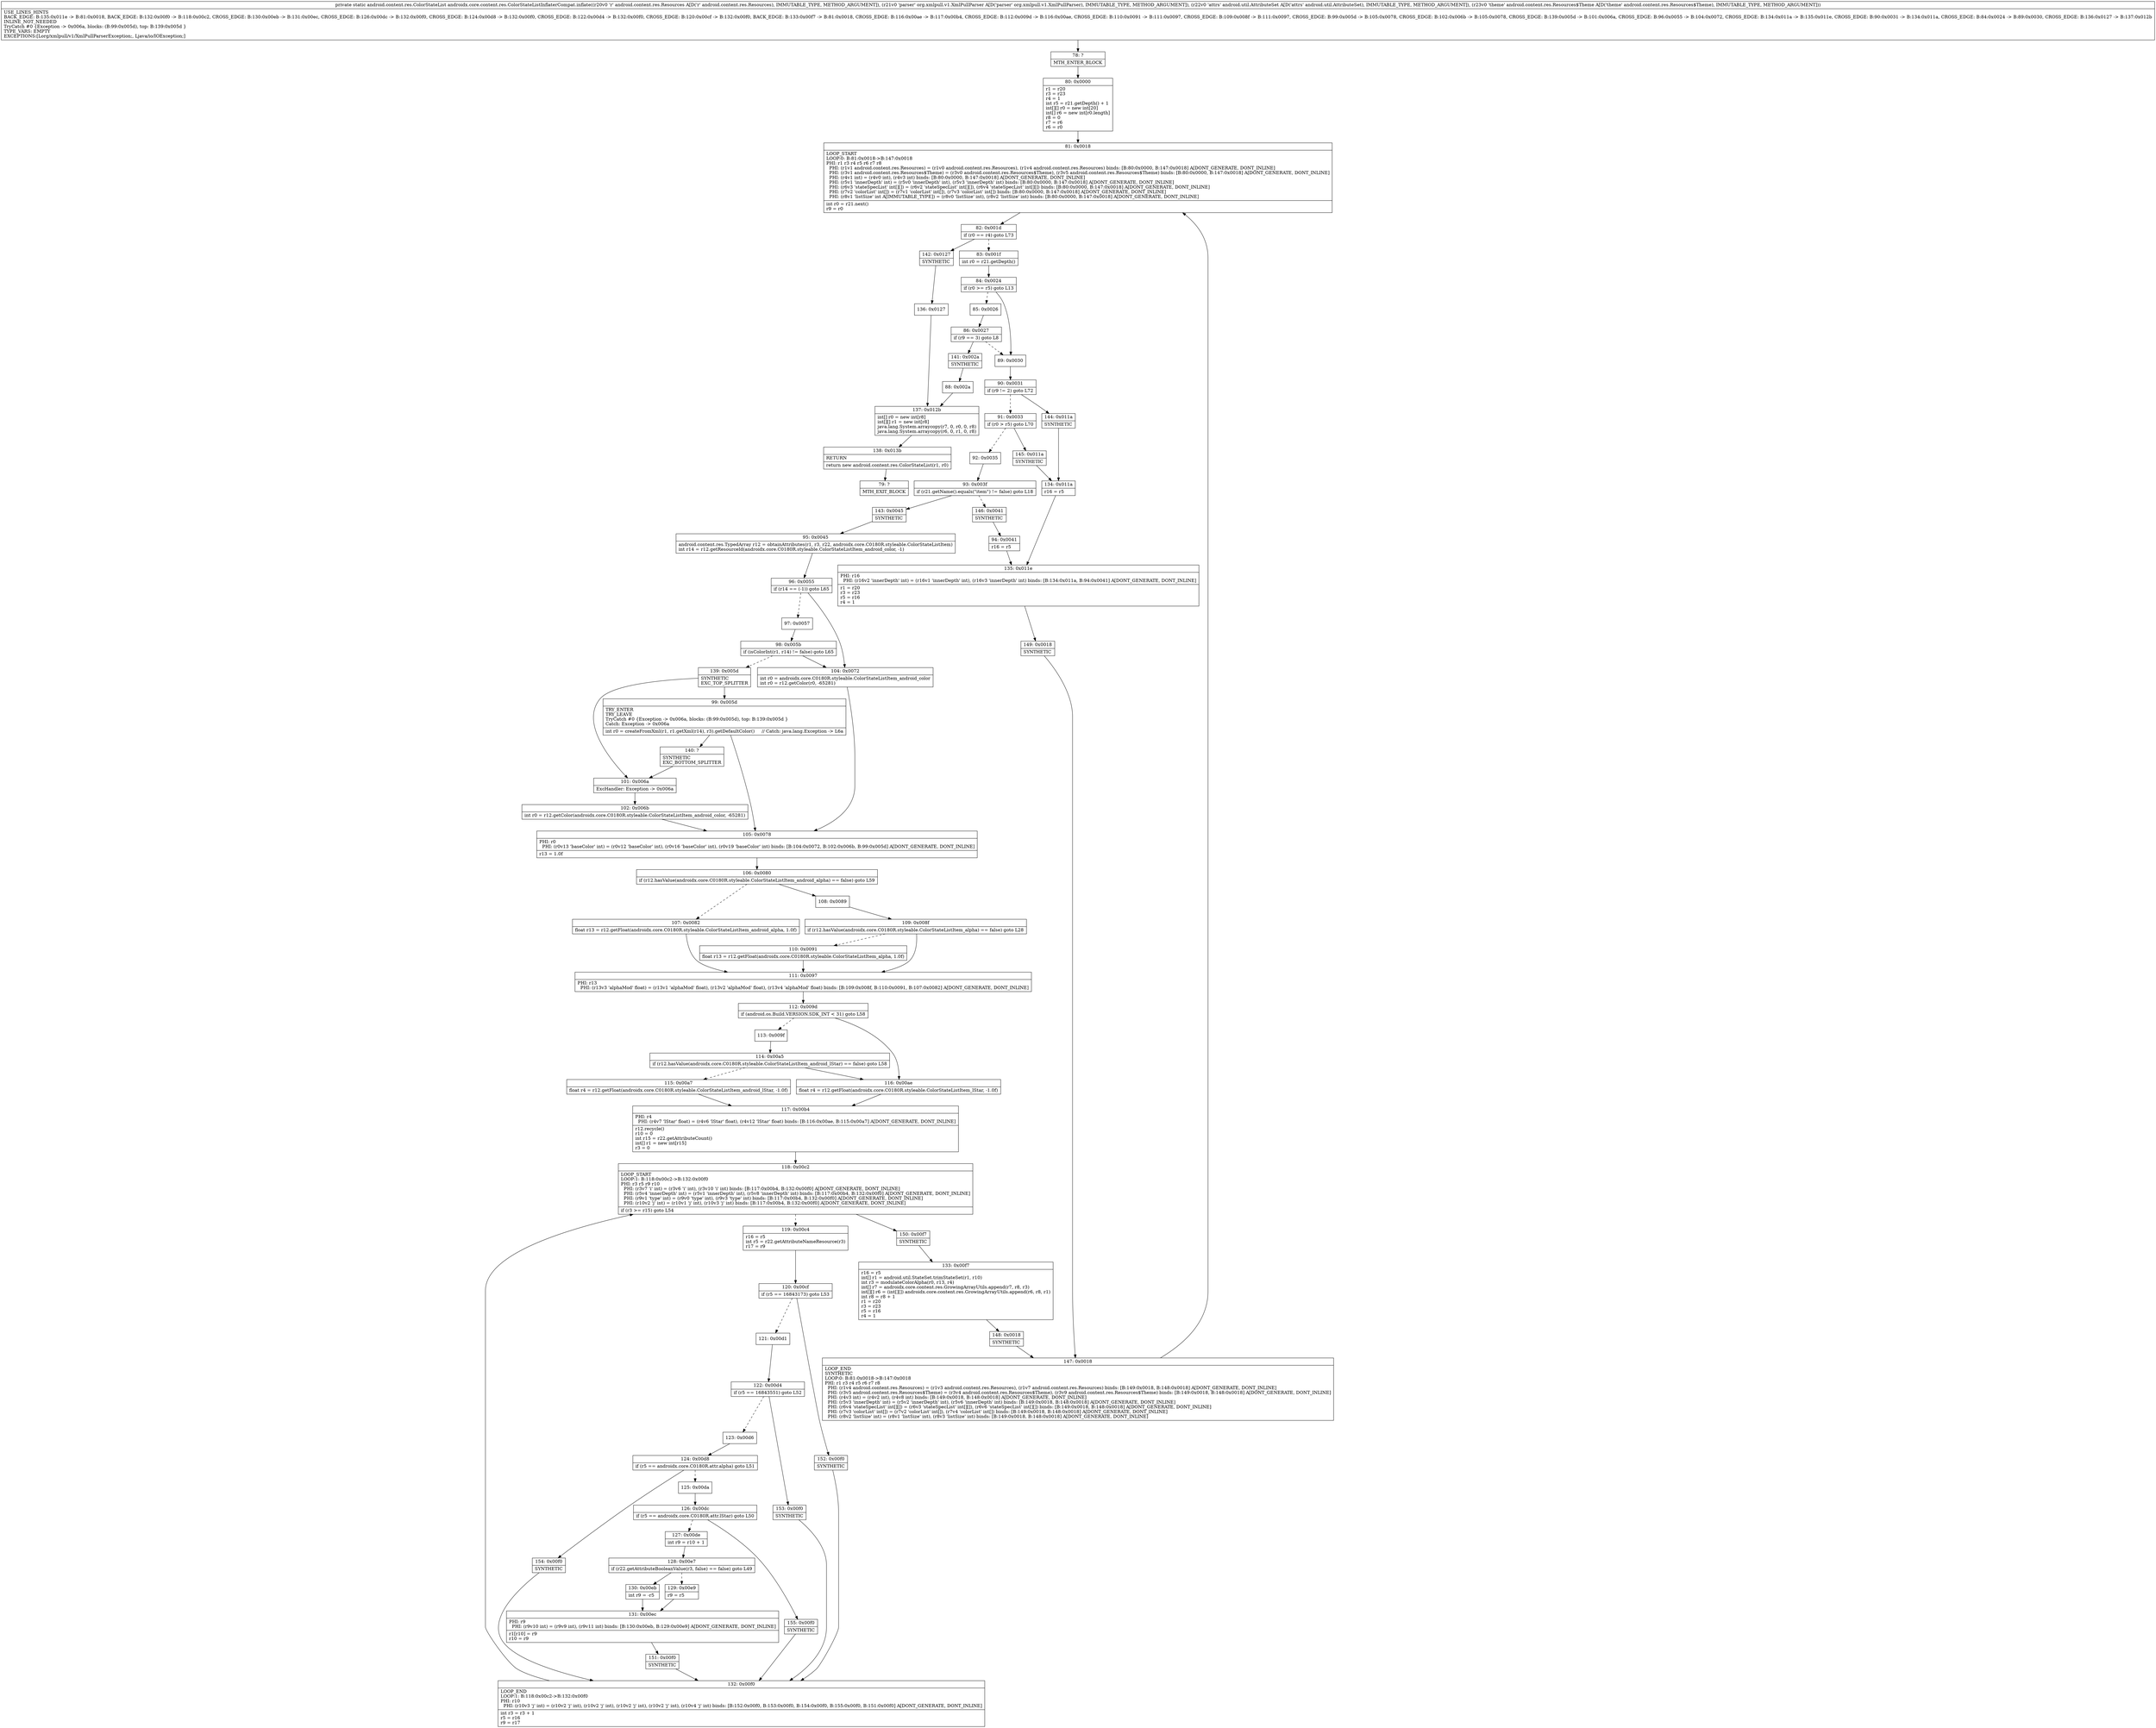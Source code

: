 digraph "CFG forandroidx.core.content.res.ColorStateListInflaterCompat.inflate(Landroid\/content\/res\/Resources;Lorg\/xmlpull\/v1\/XmlPullParser;Landroid\/util\/AttributeSet;Landroid\/content\/res\/Resources$Theme;)Landroid\/content\/res\/ColorStateList;" {
Node_78 [shape=record,label="{78\:\ ?|MTH_ENTER_BLOCK\l}"];
Node_80 [shape=record,label="{80\:\ 0x0000|r1 = r20\lr3 = r23\lr4 = 1\lint r5 = r21.getDepth() + 1\lint[][] r0 = new int[20]\lint[] r6 = new int[r0.length]\lr8 = 0\lr7 = r6\lr6 = r0\l}"];
Node_81 [shape=record,label="{81\:\ 0x0018|LOOP_START\lLOOP:0: B:81:0x0018\-\>B:147:0x0018\lPHI: r1 r3 r4 r5 r6 r7 r8 \l  PHI: (r1v1 android.content.res.Resources) = (r1v0 android.content.res.Resources), (r1v4 android.content.res.Resources) binds: [B:80:0x0000, B:147:0x0018] A[DONT_GENERATE, DONT_INLINE]\l  PHI: (r3v1 android.content.res.Resources$Theme) = (r3v0 android.content.res.Resources$Theme), (r3v5 android.content.res.Resources$Theme) binds: [B:80:0x0000, B:147:0x0018] A[DONT_GENERATE, DONT_INLINE]\l  PHI: (r4v1 int) = (r4v0 int), (r4v3 int) binds: [B:80:0x0000, B:147:0x0018] A[DONT_GENERATE, DONT_INLINE]\l  PHI: (r5v1 'innerDepth' int) = (r5v0 'innerDepth' int), (r5v3 'innerDepth' int) binds: [B:80:0x0000, B:147:0x0018] A[DONT_GENERATE, DONT_INLINE]\l  PHI: (r6v3 'stateSpecList' int[][]) = (r6v2 'stateSpecList' int[][]), (r6v4 'stateSpecList' int[][]) binds: [B:80:0x0000, B:147:0x0018] A[DONT_GENERATE, DONT_INLINE]\l  PHI: (r7v2 'colorList' int[]) = (r7v1 'colorList' int[]), (r7v3 'colorList' int[]) binds: [B:80:0x0000, B:147:0x0018] A[DONT_GENERATE, DONT_INLINE]\l  PHI: (r8v1 'listSize' int A[IMMUTABLE_TYPE]) = (r8v0 'listSize' int), (r8v2 'listSize' int) binds: [B:80:0x0000, B:147:0x0018] A[DONT_GENERATE, DONT_INLINE]\l|int r0 = r21.next()\lr9 = r0\l}"];
Node_82 [shape=record,label="{82\:\ 0x001d|if (r0 == r4) goto L73\l}"];
Node_83 [shape=record,label="{83\:\ 0x001f|int r0 = r21.getDepth()\l}"];
Node_84 [shape=record,label="{84\:\ 0x0024|if (r0 \>= r5) goto L13\l}"];
Node_85 [shape=record,label="{85\:\ 0x0026}"];
Node_86 [shape=record,label="{86\:\ 0x0027|if (r9 == 3) goto L8\l}"];
Node_141 [shape=record,label="{141\:\ 0x002a|SYNTHETIC\l}"];
Node_88 [shape=record,label="{88\:\ 0x002a}"];
Node_137 [shape=record,label="{137\:\ 0x012b|int[] r0 = new int[r8]\lint[][] r1 = new int[r8]\ljava.lang.System.arraycopy(r7, 0, r0, 0, r8)\ljava.lang.System.arraycopy(r6, 0, r1, 0, r8)\l}"];
Node_138 [shape=record,label="{138\:\ 0x013b|RETURN\l|return new android.content.res.ColorStateList(r1, r0)\l}"];
Node_79 [shape=record,label="{79\:\ ?|MTH_EXIT_BLOCK\l}"];
Node_89 [shape=record,label="{89\:\ 0x0030}"];
Node_90 [shape=record,label="{90\:\ 0x0031|if (r9 != 2) goto L72\l}"];
Node_91 [shape=record,label="{91\:\ 0x0033|if (r0 \> r5) goto L70\l}"];
Node_92 [shape=record,label="{92\:\ 0x0035}"];
Node_93 [shape=record,label="{93\:\ 0x003f|if (r21.getName().equals(\"item\") != false) goto L18\l}"];
Node_143 [shape=record,label="{143\:\ 0x0045|SYNTHETIC\l}"];
Node_95 [shape=record,label="{95\:\ 0x0045|android.content.res.TypedArray r12 = obtainAttributes(r1, r3, r22, androidx.core.C0180R.styleable.ColorStateListItem)\lint r14 = r12.getResourceId(androidx.core.C0180R.styleable.ColorStateListItem_android_color, \-1)\l}"];
Node_96 [shape=record,label="{96\:\ 0x0055|if (r14 == (\-1)) goto L65\l}"];
Node_97 [shape=record,label="{97\:\ 0x0057}"];
Node_98 [shape=record,label="{98\:\ 0x005b|if (isColorInt(r1, r14) != false) goto L65\l}"];
Node_139 [shape=record,label="{139\:\ 0x005d|SYNTHETIC\lEXC_TOP_SPLITTER\l}"];
Node_99 [shape=record,label="{99\:\ 0x005d|TRY_ENTER\lTRY_LEAVE\lTryCatch #0 \{Exception \-\> 0x006a, blocks: (B:99:0x005d), top: B:139:0x005d \}\lCatch: Exception \-\> 0x006a\l|int r0 = createFromXml(r1, r1.getXml(r14), r3).getDefaultColor()     \/\/ Catch: java.lang.Exception \-\> L6a\l}"];
Node_105 [shape=record,label="{105\:\ 0x0078|PHI: r0 \l  PHI: (r0v13 'baseColor' int) = (r0v12 'baseColor' int), (r0v16 'baseColor' int), (r0v19 'baseColor' int) binds: [B:104:0x0072, B:102:0x006b, B:99:0x005d] A[DONT_GENERATE, DONT_INLINE]\l|r13 = 1.0f\l}"];
Node_106 [shape=record,label="{106\:\ 0x0080|if (r12.hasValue(androidx.core.C0180R.styleable.ColorStateListItem_android_alpha) == false) goto L59\l}"];
Node_107 [shape=record,label="{107\:\ 0x0082|float r13 = r12.getFloat(androidx.core.C0180R.styleable.ColorStateListItem_android_alpha, 1.0f)\l}"];
Node_111 [shape=record,label="{111\:\ 0x0097|PHI: r13 \l  PHI: (r13v3 'alphaMod' float) = (r13v1 'alphaMod' float), (r13v2 'alphaMod' float), (r13v4 'alphaMod' float) binds: [B:109:0x008f, B:110:0x0091, B:107:0x0082] A[DONT_GENERATE, DONT_INLINE]\l}"];
Node_112 [shape=record,label="{112\:\ 0x009d|if (android.os.Build.VERSION.SDK_INT \< 31) goto L58\l}"];
Node_113 [shape=record,label="{113\:\ 0x009f}"];
Node_114 [shape=record,label="{114\:\ 0x00a5|if (r12.hasValue(androidx.core.C0180R.styleable.ColorStateListItem_android_lStar) == false) goto L58\l}"];
Node_115 [shape=record,label="{115\:\ 0x00a7|float r4 = r12.getFloat(androidx.core.C0180R.styleable.ColorStateListItem_android_lStar, \-1.0f)\l}"];
Node_117 [shape=record,label="{117\:\ 0x00b4|PHI: r4 \l  PHI: (r4v7 'lStar' float) = (r4v6 'lStar' float), (r4v12 'lStar' float) binds: [B:116:0x00ae, B:115:0x00a7] A[DONT_GENERATE, DONT_INLINE]\l|r12.recycle()\lr10 = 0\lint r15 = r22.getAttributeCount()\lint[] r1 = new int[r15]\lr3 = 0\l}"];
Node_118 [shape=record,label="{118\:\ 0x00c2|LOOP_START\lLOOP:1: B:118:0x00c2\-\>B:132:0x00f0\lPHI: r3 r5 r9 r10 \l  PHI: (r3v7 'i' int) = (r3v6 'i' int), (r3v10 'i' int) binds: [B:117:0x00b4, B:132:0x00f0] A[DONT_GENERATE, DONT_INLINE]\l  PHI: (r5v4 'innerDepth' int) = (r5v1 'innerDepth' int), (r5v8 'innerDepth' int) binds: [B:117:0x00b4, B:132:0x00f0] A[DONT_GENERATE, DONT_INLINE]\l  PHI: (r9v1 'type' int) = (r9v0 'type' int), (r9v3 'type' int) binds: [B:117:0x00b4, B:132:0x00f0] A[DONT_GENERATE, DONT_INLINE]\l  PHI: (r10v2 'j' int) = (r10v1 'j' int), (r10v3 'j' int) binds: [B:117:0x00b4, B:132:0x00f0] A[DONT_GENERATE, DONT_INLINE]\l|if (r3 \>= r15) goto L54\l}"];
Node_119 [shape=record,label="{119\:\ 0x00c4|r16 = r5\lint r5 = r22.getAttributeNameResource(r3)\lr17 = r9\l}"];
Node_120 [shape=record,label="{120\:\ 0x00cf|if (r5 == 16843173) goto L53\l}"];
Node_121 [shape=record,label="{121\:\ 0x00d1}"];
Node_122 [shape=record,label="{122\:\ 0x00d4|if (r5 == 16843551) goto L52\l}"];
Node_123 [shape=record,label="{123\:\ 0x00d6}"];
Node_124 [shape=record,label="{124\:\ 0x00d8|if (r5 == androidx.core.C0180R.attr.alpha) goto L51\l}"];
Node_125 [shape=record,label="{125\:\ 0x00da}"];
Node_126 [shape=record,label="{126\:\ 0x00dc|if (r5 == androidx.core.C0180R.attr.lStar) goto L50\l}"];
Node_127 [shape=record,label="{127\:\ 0x00de|int r9 = r10 + 1\l}"];
Node_128 [shape=record,label="{128\:\ 0x00e7|if (r22.getAttributeBooleanValue(r3, false) == false) goto L49\l}"];
Node_129 [shape=record,label="{129\:\ 0x00e9|r9 = r5\l}"];
Node_131 [shape=record,label="{131\:\ 0x00ec|PHI: r9 \l  PHI: (r9v10 int) = (r9v9 int), (r9v11 int) binds: [B:130:0x00eb, B:129:0x00e9] A[DONT_GENERATE, DONT_INLINE]\l|r1[r10] = r9\lr10 = r9\l}"];
Node_151 [shape=record,label="{151\:\ 0x00f0|SYNTHETIC\l}"];
Node_132 [shape=record,label="{132\:\ 0x00f0|LOOP_END\lLOOP:1: B:118:0x00c2\-\>B:132:0x00f0\lPHI: r10 \l  PHI: (r10v3 'j' int) = (r10v2 'j' int), (r10v2 'j' int), (r10v2 'j' int), (r10v2 'j' int), (r10v4 'j' int) binds: [B:152:0x00f0, B:153:0x00f0, B:154:0x00f0, B:155:0x00f0, B:151:0x00f0] A[DONT_GENERATE, DONT_INLINE]\l|int r3 = r3 + 1\lr5 = r16\lr9 = r17\l}"];
Node_130 [shape=record,label="{130\:\ 0x00eb|int r9 = \-r5\l}"];
Node_155 [shape=record,label="{155\:\ 0x00f0|SYNTHETIC\l}"];
Node_154 [shape=record,label="{154\:\ 0x00f0|SYNTHETIC\l}"];
Node_153 [shape=record,label="{153\:\ 0x00f0|SYNTHETIC\l}"];
Node_152 [shape=record,label="{152\:\ 0x00f0|SYNTHETIC\l}"];
Node_150 [shape=record,label="{150\:\ 0x00f7|SYNTHETIC\l}"];
Node_133 [shape=record,label="{133\:\ 0x00f7|r16 = r5\lint[] r1 = android.util.StateSet.trimStateSet(r1, r10)\lint r3 = modulateColorAlpha(r0, r13, r4)\lint[] r7 = androidx.core.content.res.GrowingArrayUtils.append(r7, r8, r3)\lint[][] r6 = (int[][]) androidx.core.content.res.GrowingArrayUtils.append(r6, r8, r1)\lint r8 = r8 + 1\lr1 = r20\lr3 = r23\lr5 = r16\lr4 = 1\l}"];
Node_148 [shape=record,label="{148\:\ 0x0018|SYNTHETIC\l}"];
Node_147 [shape=record,label="{147\:\ 0x0018|LOOP_END\lSYNTHETIC\lLOOP:0: B:81:0x0018\-\>B:147:0x0018\lPHI: r1 r3 r4 r5 r6 r7 r8 \l  PHI: (r1v4 android.content.res.Resources) = (r1v3 android.content.res.Resources), (r1v7 android.content.res.Resources) binds: [B:149:0x0018, B:148:0x0018] A[DONT_GENERATE, DONT_INLINE]\l  PHI: (r3v5 android.content.res.Resources$Theme) = (r3v4 android.content.res.Resources$Theme), (r3v9 android.content.res.Resources$Theme) binds: [B:149:0x0018, B:148:0x0018] A[DONT_GENERATE, DONT_INLINE]\l  PHI: (r4v3 int) = (r4v2 int), (r4v8 int) binds: [B:149:0x0018, B:148:0x0018] A[DONT_GENERATE, DONT_INLINE]\l  PHI: (r5v3 'innerDepth' int) = (r5v2 'innerDepth' int), (r5v6 'innerDepth' int) binds: [B:149:0x0018, B:148:0x0018] A[DONT_GENERATE, DONT_INLINE]\l  PHI: (r6v4 'stateSpecList' int[][]) = (r6v3 'stateSpecList' int[][]), (r6v6 'stateSpecList' int[][]) binds: [B:149:0x0018, B:148:0x0018] A[DONT_GENERATE, DONT_INLINE]\l  PHI: (r7v3 'colorList' int[]) = (r7v2 'colorList' int[]), (r7v4 'colorList' int[]) binds: [B:149:0x0018, B:148:0x0018] A[DONT_GENERATE, DONT_INLINE]\l  PHI: (r8v2 'listSize' int) = (r8v1 'listSize' int), (r8v3 'listSize' int) binds: [B:149:0x0018, B:148:0x0018] A[DONT_GENERATE, DONT_INLINE]\l}"];
Node_116 [shape=record,label="{116\:\ 0x00ae|float r4 = r12.getFloat(androidx.core.C0180R.styleable.ColorStateListItem_lStar, \-1.0f)\l}"];
Node_108 [shape=record,label="{108\:\ 0x0089}"];
Node_109 [shape=record,label="{109\:\ 0x008f|if (r12.hasValue(androidx.core.C0180R.styleable.ColorStateListItem_alpha) == false) goto L28\l}"];
Node_110 [shape=record,label="{110\:\ 0x0091|float r13 = r12.getFloat(androidx.core.C0180R.styleable.ColorStateListItem_alpha, 1.0f)\l}"];
Node_140 [shape=record,label="{140\:\ ?|SYNTHETIC\lEXC_BOTTOM_SPLITTER\l}"];
Node_101 [shape=record,label="{101\:\ 0x006a|ExcHandler: Exception \-\> 0x006a\l}"];
Node_102 [shape=record,label="{102\:\ 0x006b|int r0 = r12.getColor(androidx.core.C0180R.styleable.ColorStateListItem_android_color, \-65281)\l}"];
Node_104 [shape=record,label="{104\:\ 0x0072|int r0 = androidx.core.C0180R.styleable.ColorStateListItem_android_color\lint r0 = r12.getColor(r0, \-65281)\l}"];
Node_146 [shape=record,label="{146\:\ 0x0041|SYNTHETIC\l}"];
Node_94 [shape=record,label="{94\:\ 0x0041|r16 = r5\l}"];
Node_135 [shape=record,label="{135\:\ 0x011e|PHI: r16 \l  PHI: (r16v2 'innerDepth' int) = (r16v1 'innerDepth' int), (r16v3 'innerDepth' int) binds: [B:134:0x011a, B:94:0x0041] A[DONT_GENERATE, DONT_INLINE]\l|r1 = r20\lr3 = r23\lr5 = r16\lr4 = 1\l}"];
Node_149 [shape=record,label="{149\:\ 0x0018|SYNTHETIC\l}"];
Node_145 [shape=record,label="{145\:\ 0x011a|SYNTHETIC\l}"];
Node_134 [shape=record,label="{134\:\ 0x011a|r16 = r5\l}"];
Node_144 [shape=record,label="{144\:\ 0x011a|SYNTHETIC\l}"];
Node_142 [shape=record,label="{142\:\ 0x0127|SYNTHETIC\l}"];
Node_136 [shape=record,label="{136\:\ 0x0127}"];
MethodNode[shape=record,label="{private static android.content.res.ColorStateList androidx.core.content.res.ColorStateListInflaterCompat.inflate((r20v0 'r' android.content.res.Resources A[D('r' android.content.res.Resources), IMMUTABLE_TYPE, METHOD_ARGUMENT]), (r21v0 'parser' org.xmlpull.v1.XmlPullParser A[D('parser' org.xmlpull.v1.XmlPullParser), IMMUTABLE_TYPE, METHOD_ARGUMENT]), (r22v0 'attrs' android.util.AttributeSet A[D('attrs' android.util.AttributeSet), IMMUTABLE_TYPE, METHOD_ARGUMENT]), (r23v0 'theme' android.content.res.Resources$Theme A[D('theme' android.content.res.Resources$Theme), IMMUTABLE_TYPE, METHOD_ARGUMENT]))  | USE_LINES_HINTS\lBACK_EDGE: B:135:0x011e \-\> B:81:0x0018, BACK_EDGE: B:132:0x00f0 \-\> B:118:0x00c2, CROSS_EDGE: B:130:0x00eb \-\> B:131:0x00ec, CROSS_EDGE: B:126:0x00dc \-\> B:132:0x00f0, CROSS_EDGE: B:124:0x00d8 \-\> B:132:0x00f0, CROSS_EDGE: B:122:0x00d4 \-\> B:132:0x00f0, CROSS_EDGE: B:120:0x00cf \-\> B:132:0x00f0, BACK_EDGE: B:133:0x00f7 \-\> B:81:0x0018, CROSS_EDGE: B:116:0x00ae \-\> B:117:0x00b4, CROSS_EDGE: B:112:0x009d \-\> B:116:0x00ae, CROSS_EDGE: B:110:0x0091 \-\> B:111:0x0097, CROSS_EDGE: B:109:0x008f \-\> B:111:0x0097, CROSS_EDGE: B:99:0x005d \-\> B:105:0x0078, CROSS_EDGE: B:102:0x006b \-\> B:105:0x0078, CROSS_EDGE: B:139:0x005d \-\> B:101:0x006a, CROSS_EDGE: B:96:0x0055 \-\> B:104:0x0072, CROSS_EDGE: B:134:0x011a \-\> B:135:0x011e, CROSS_EDGE: B:90:0x0031 \-\> B:134:0x011a, CROSS_EDGE: B:84:0x0024 \-\> B:89:0x0030, CROSS_EDGE: B:136:0x0127 \-\> B:137:0x012b\lINLINE_NOT_NEEDED\lTryCatch #0 \{Exception \-\> 0x006a, blocks: (B:99:0x005d), top: B:139:0x005d \}\lTYPE_VARS: EMPTY\lEXCEPTIONS:[Lorg\/xmlpull\/v1\/XmlPullParserException;, Ljava\/io\/IOException;]\l}"];
MethodNode -> Node_78;Node_78 -> Node_80;
Node_80 -> Node_81;
Node_81 -> Node_82;
Node_82 -> Node_83[style=dashed];
Node_82 -> Node_142;
Node_83 -> Node_84;
Node_84 -> Node_85[style=dashed];
Node_84 -> Node_89;
Node_85 -> Node_86;
Node_86 -> Node_89[style=dashed];
Node_86 -> Node_141;
Node_141 -> Node_88;
Node_88 -> Node_137;
Node_137 -> Node_138;
Node_138 -> Node_79;
Node_89 -> Node_90;
Node_90 -> Node_91[style=dashed];
Node_90 -> Node_144;
Node_91 -> Node_92[style=dashed];
Node_91 -> Node_145;
Node_92 -> Node_93;
Node_93 -> Node_143;
Node_93 -> Node_146[style=dashed];
Node_143 -> Node_95;
Node_95 -> Node_96;
Node_96 -> Node_97[style=dashed];
Node_96 -> Node_104;
Node_97 -> Node_98;
Node_98 -> Node_104;
Node_98 -> Node_139[style=dashed];
Node_139 -> Node_99;
Node_139 -> Node_101;
Node_99 -> Node_105;
Node_99 -> Node_140;
Node_105 -> Node_106;
Node_106 -> Node_107[style=dashed];
Node_106 -> Node_108;
Node_107 -> Node_111;
Node_111 -> Node_112;
Node_112 -> Node_113[style=dashed];
Node_112 -> Node_116;
Node_113 -> Node_114;
Node_114 -> Node_115[style=dashed];
Node_114 -> Node_116;
Node_115 -> Node_117;
Node_117 -> Node_118;
Node_118 -> Node_119[style=dashed];
Node_118 -> Node_150;
Node_119 -> Node_120;
Node_120 -> Node_121[style=dashed];
Node_120 -> Node_152;
Node_121 -> Node_122;
Node_122 -> Node_123[style=dashed];
Node_122 -> Node_153;
Node_123 -> Node_124;
Node_124 -> Node_125[style=dashed];
Node_124 -> Node_154;
Node_125 -> Node_126;
Node_126 -> Node_127[style=dashed];
Node_126 -> Node_155;
Node_127 -> Node_128;
Node_128 -> Node_129[style=dashed];
Node_128 -> Node_130;
Node_129 -> Node_131;
Node_131 -> Node_151;
Node_151 -> Node_132;
Node_132 -> Node_118;
Node_130 -> Node_131;
Node_155 -> Node_132;
Node_154 -> Node_132;
Node_153 -> Node_132;
Node_152 -> Node_132;
Node_150 -> Node_133;
Node_133 -> Node_148;
Node_148 -> Node_147;
Node_147 -> Node_81;
Node_116 -> Node_117;
Node_108 -> Node_109;
Node_109 -> Node_110[style=dashed];
Node_109 -> Node_111;
Node_110 -> Node_111;
Node_140 -> Node_101;
Node_101 -> Node_102;
Node_102 -> Node_105;
Node_104 -> Node_105;
Node_146 -> Node_94;
Node_94 -> Node_135;
Node_135 -> Node_149;
Node_149 -> Node_147;
Node_145 -> Node_134;
Node_134 -> Node_135;
Node_144 -> Node_134;
Node_142 -> Node_136;
Node_136 -> Node_137;
}

